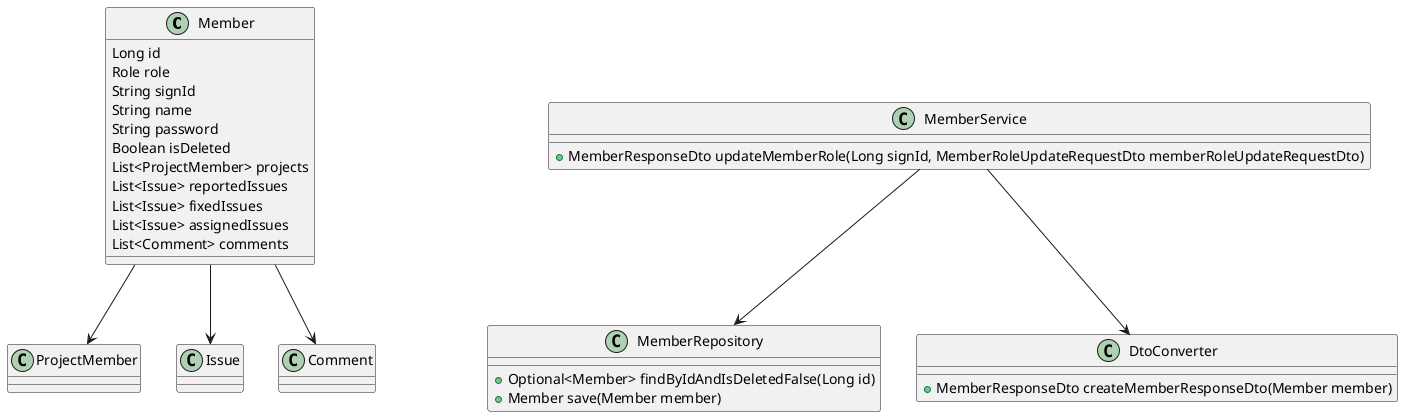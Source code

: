 @startuml
class Member {
    Long id
    Role role
    String signId
    String name
    String password
    Boolean isDeleted
    List<ProjectMember> projects
    List<Issue> reportedIssues
    List<Issue> fixedIssues
    List<Issue> assignedIssues
    List<Comment> comments
}

class MemberService {
    +MemberResponseDto updateMemberRole(Long signId, MemberRoleUpdateRequestDto memberRoleUpdateRequestDto)
}

class MemberRepository {
    +Optional<Member> findByIdAndIsDeletedFalse(Long id)
    +Member save(Member member)
}

class DtoConverter {
    +MemberResponseDto createMemberResponseDto(Member member)
}

MemberService --> MemberRepository
MemberService --> DtoConverter
Member --> ProjectMember
Member --> Issue
Member --> Comment
@enduml
